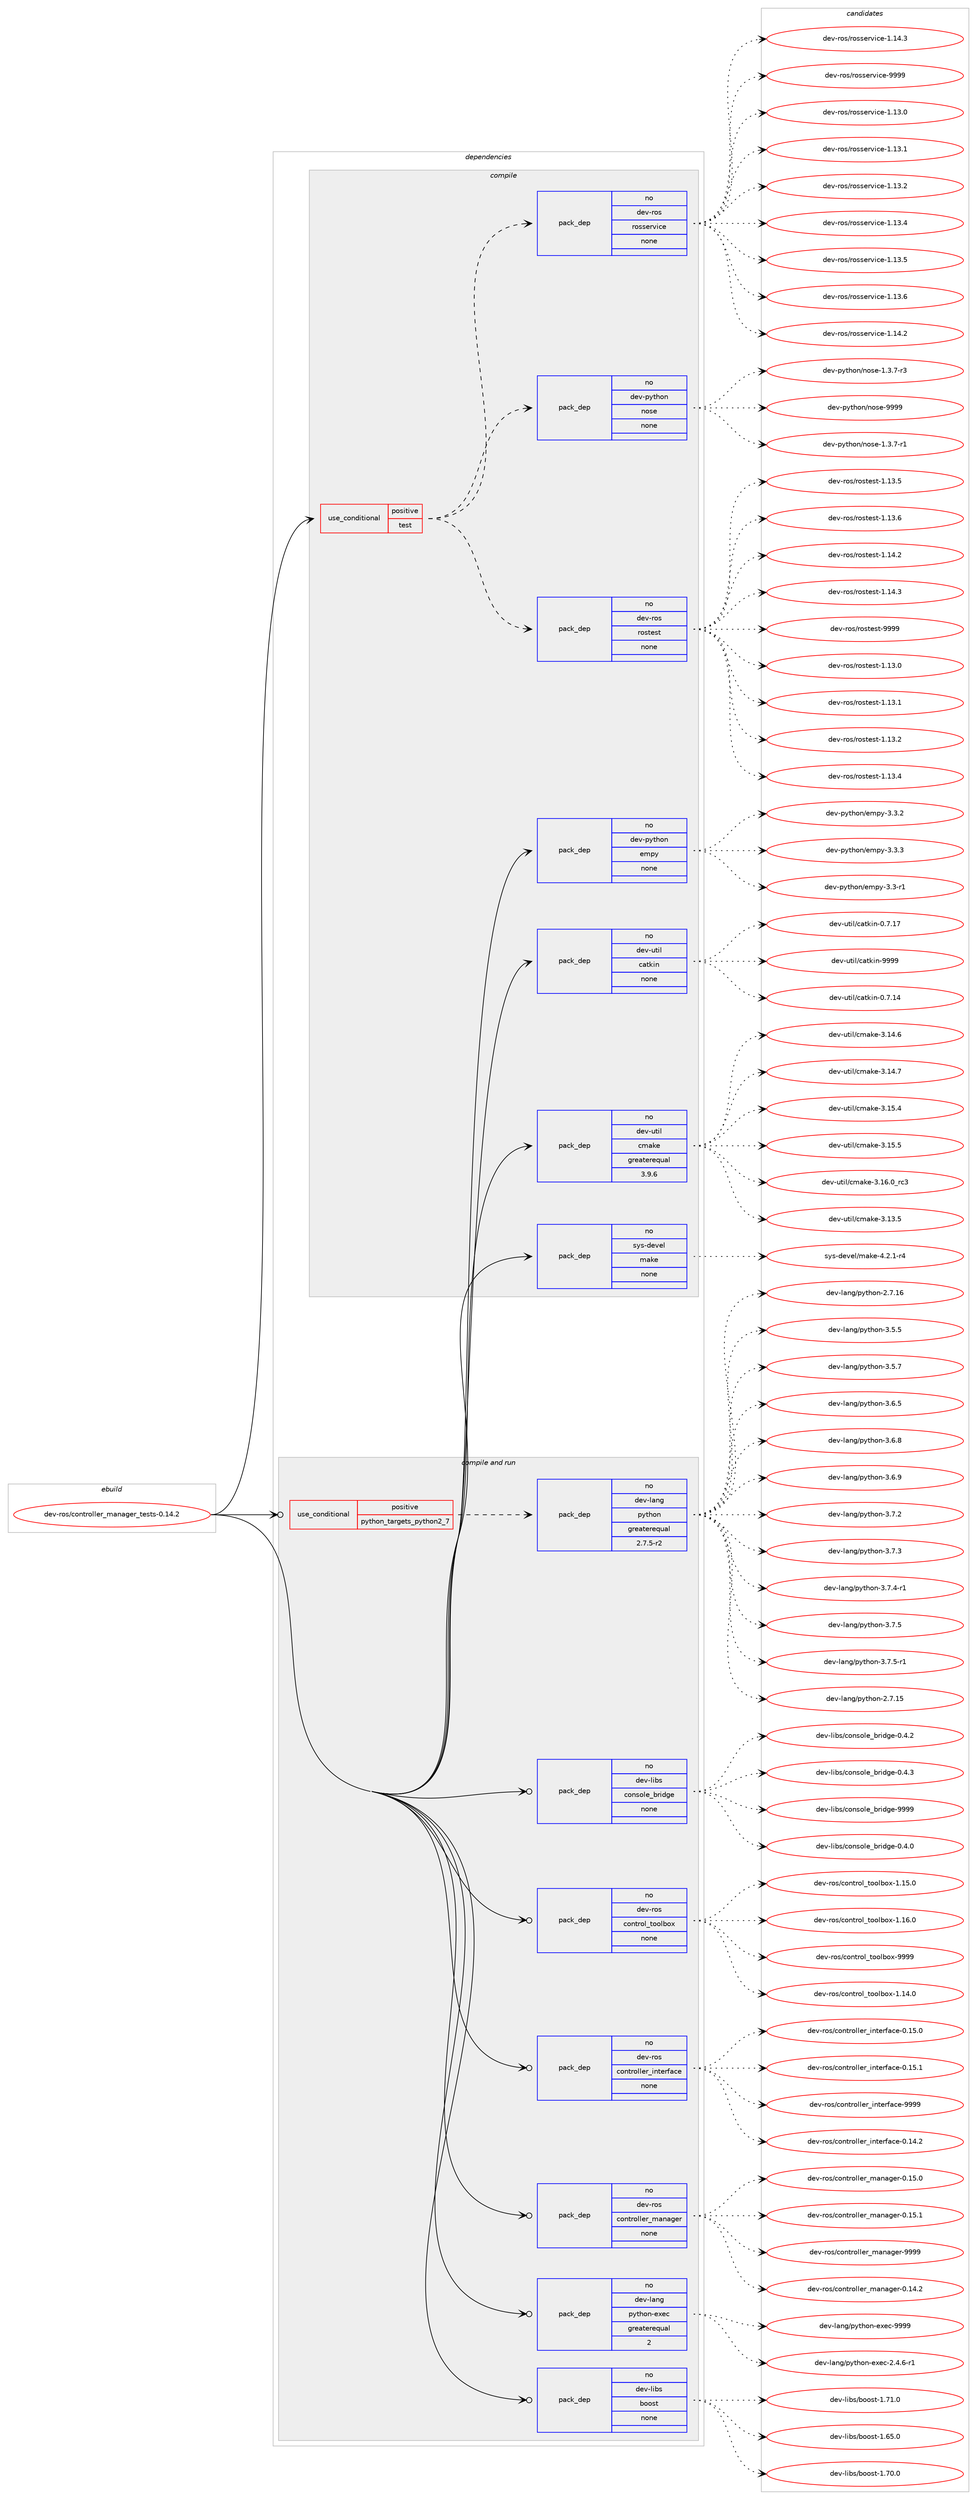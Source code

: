digraph prolog {

# *************
# Graph options
# *************

newrank=true;
concentrate=true;
compound=true;
graph [rankdir=LR,fontname=Helvetica,fontsize=10,ranksep=1.5];#, ranksep=2.5, nodesep=0.2];
edge  [arrowhead=vee];
node  [fontname=Helvetica,fontsize=10];

# **********
# The ebuild
# **********

subgraph cluster_leftcol {
color=gray;
rank=same;
label=<<i>ebuild</i>>;
id [label="dev-ros/controller_manager_tests-0.14.2", color=red, width=4, href="../dev-ros/controller_manager_tests-0.14.2.svg"];
}

# ****************
# The dependencies
# ****************

subgraph cluster_midcol {
color=gray;
label=<<i>dependencies</i>>;
subgraph cluster_compile {
fillcolor="#eeeeee";
style=filled;
label=<<i>compile</i>>;
subgraph cond152980 {
dependency650377 [label=<<TABLE BORDER="0" CELLBORDER="1" CELLSPACING="0" CELLPADDING="4"><TR><TD ROWSPAN="3" CELLPADDING="10">use_conditional</TD></TR><TR><TD>positive</TD></TR><TR><TD>test</TD></TR></TABLE>>, shape=none, color=red];
subgraph pack485491 {
dependency650378 [label=<<TABLE BORDER="0" CELLBORDER="1" CELLSPACING="0" CELLPADDING="4" WIDTH="220"><TR><TD ROWSPAN="6" CELLPADDING="30">pack_dep</TD></TR><TR><TD WIDTH="110">no</TD></TR><TR><TD>dev-ros</TD></TR><TR><TD>rostest</TD></TR><TR><TD>none</TD></TR><TR><TD></TD></TR></TABLE>>, shape=none, color=blue];
}
dependency650377:e -> dependency650378:w [weight=20,style="dashed",arrowhead="vee"];
subgraph pack485492 {
dependency650379 [label=<<TABLE BORDER="0" CELLBORDER="1" CELLSPACING="0" CELLPADDING="4" WIDTH="220"><TR><TD ROWSPAN="6" CELLPADDING="30">pack_dep</TD></TR><TR><TD WIDTH="110">no</TD></TR><TR><TD>dev-python</TD></TR><TR><TD>nose</TD></TR><TR><TD>none</TD></TR><TR><TD></TD></TR></TABLE>>, shape=none, color=blue];
}
dependency650377:e -> dependency650379:w [weight=20,style="dashed",arrowhead="vee"];
subgraph pack485493 {
dependency650380 [label=<<TABLE BORDER="0" CELLBORDER="1" CELLSPACING="0" CELLPADDING="4" WIDTH="220"><TR><TD ROWSPAN="6" CELLPADDING="30">pack_dep</TD></TR><TR><TD WIDTH="110">no</TD></TR><TR><TD>dev-ros</TD></TR><TR><TD>rosservice</TD></TR><TR><TD>none</TD></TR><TR><TD></TD></TR></TABLE>>, shape=none, color=blue];
}
dependency650377:e -> dependency650380:w [weight=20,style="dashed",arrowhead="vee"];
}
id:e -> dependency650377:w [weight=20,style="solid",arrowhead="vee"];
subgraph pack485494 {
dependency650381 [label=<<TABLE BORDER="0" CELLBORDER="1" CELLSPACING="0" CELLPADDING="4" WIDTH="220"><TR><TD ROWSPAN="6" CELLPADDING="30">pack_dep</TD></TR><TR><TD WIDTH="110">no</TD></TR><TR><TD>dev-python</TD></TR><TR><TD>empy</TD></TR><TR><TD>none</TD></TR><TR><TD></TD></TR></TABLE>>, shape=none, color=blue];
}
id:e -> dependency650381:w [weight=20,style="solid",arrowhead="vee"];
subgraph pack485495 {
dependency650382 [label=<<TABLE BORDER="0" CELLBORDER="1" CELLSPACING="0" CELLPADDING="4" WIDTH="220"><TR><TD ROWSPAN="6" CELLPADDING="30">pack_dep</TD></TR><TR><TD WIDTH="110">no</TD></TR><TR><TD>dev-util</TD></TR><TR><TD>catkin</TD></TR><TR><TD>none</TD></TR><TR><TD></TD></TR></TABLE>>, shape=none, color=blue];
}
id:e -> dependency650382:w [weight=20,style="solid",arrowhead="vee"];
subgraph pack485496 {
dependency650383 [label=<<TABLE BORDER="0" CELLBORDER="1" CELLSPACING="0" CELLPADDING="4" WIDTH="220"><TR><TD ROWSPAN="6" CELLPADDING="30">pack_dep</TD></TR><TR><TD WIDTH="110">no</TD></TR><TR><TD>dev-util</TD></TR><TR><TD>cmake</TD></TR><TR><TD>greaterequal</TD></TR><TR><TD>3.9.6</TD></TR></TABLE>>, shape=none, color=blue];
}
id:e -> dependency650383:w [weight=20,style="solid",arrowhead="vee"];
subgraph pack485497 {
dependency650384 [label=<<TABLE BORDER="0" CELLBORDER="1" CELLSPACING="0" CELLPADDING="4" WIDTH="220"><TR><TD ROWSPAN="6" CELLPADDING="30">pack_dep</TD></TR><TR><TD WIDTH="110">no</TD></TR><TR><TD>sys-devel</TD></TR><TR><TD>make</TD></TR><TR><TD>none</TD></TR><TR><TD></TD></TR></TABLE>>, shape=none, color=blue];
}
id:e -> dependency650384:w [weight=20,style="solid",arrowhead="vee"];
}
subgraph cluster_compileandrun {
fillcolor="#eeeeee";
style=filled;
label=<<i>compile and run</i>>;
subgraph cond152981 {
dependency650385 [label=<<TABLE BORDER="0" CELLBORDER="1" CELLSPACING="0" CELLPADDING="4"><TR><TD ROWSPAN="3" CELLPADDING="10">use_conditional</TD></TR><TR><TD>positive</TD></TR><TR><TD>python_targets_python2_7</TD></TR></TABLE>>, shape=none, color=red];
subgraph pack485498 {
dependency650386 [label=<<TABLE BORDER="0" CELLBORDER="1" CELLSPACING="0" CELLPADDING="4" WIDTH="220"><TR><TD ROWSPAN="6" CELLPADDING="30">pack_dep</TD></TR><TR><TD WIDTH="110">no</TD></TR><TR><TD>dev-lang</TD></TR><TR><TD>python</TD></TR><TR><TD>greaterequal</TD></TR><TR><TD>2.7.5-r2</TD></TR></TABLE>>, shape=none, color=blue];
}
dependency650385:e -> dependency650386:w [weight=20,style="dashed",arrowhead="vee"];
}
id:e -> dependency650385:w [weight=20,style="solid",arrowhead="odotvee"];
subgraph pack485499 {
dependency650387 [label=<<TABLE BORDER="0" CELLBORDER="1" CELLSPACING="0" CELLPADDING="4" WIDTH="220"><TR><TD ROWSPAN="6" CELLPADDING="30">pack_dep</TD></TR><TR><TD WIDTH="110">no</TD></TR><TR><TD>dev-lang</TD></TR><TR><TD>python-exec</TD></TR><TR><TD>greaterequal</TD></TR><TR><TD>2</TD></TR></TABLE>>, shape=none, color=blue];
}
id:e -> dependency650387:w [weight=20,style="solid",arrowhead="odotvee"];
subgraph pack485500 {
dependency650388 [label=<<TABLE BORDER="0" CELLBORDER="1" CELLSPACING="0" CELLPADDING="4" WIDTH="220"><TR><TD ROWSPAN="6" CELLPADDING="30">pack_dep</TD></TR><TR><TD WIDTH="110">no</TD></TR><TR><TD>dev-libs</TD></TR><TR><TD>boost</TD></TR><TR><TD>none</TD></TR><TR><TD></TD></TR></TABLE>>, shape=none, color=blue];
}
id:e -> dependency650388:w [weight=20,style="solid",arrowhead="odotvee"];
subgraph pack485501 {
dependency650389 [label=<<TABLE BORDER="0" CELLBORDER="1" CELLSPACING="0" CELLPADDING="4" WIDTH="220"><TR><TD ROWSPAN="6" CELLPADDING="30">pack_dep</TD></TR><TR><TD WIDTH="110">no</TD></TR><TR><TD>dev-libs</TD></TR><TR><TD>console_bridge</TD></TR><TR><TD>none</TD></TR><TR><TD></TD></TR></TABLE>>, shape=none, color=blue];
}
id:e -> dependency650389:w [weight=20,style="solid",arrowhead="odotvee"];
subgraph pack485502 {
dependency650390 [label=<<TABLE BORDER="0" CELLBORDER="1" CELLSPACING="0" CELLPADDING="4" WIDTH="220"><TR><TD ROWSPAN="6" CELLPADDING="30">pack_dep</TD></TR><TR><TD WIDTH="110">no</TD></TR><TR><TD>dev-ros</TD></TR><TR><TD>control_toolbox</TD></TR><TR><TD>none</TD></TR><TR><TD></TD></TR></TABLE>>, shape=none, color=blue];
}
id:e -> dependency650390:w [weight=20,style="solid",arrowhead="odotvee"];
subgraph pack485503 {
dependency650391 [label=<<TABLE BORDER="0" CELLBORDER="1" CELLSPACING="0" CELLPADDING="4" WIDTH="220"><TR><TD ROWSPAN="6" CELLPADDING="30">pack_dep</TD></TR><TR><TD WIDTH="110">no</TD></TR><TR><TD>dev-ros</TD></TR><TR><TD>controller_interface</TD></TR><TR><TD>none</TD></TR><TR><TD></TD></TR></TABLE>>, shape=none, color=blue];
}
id:e -> dependency650391:w [weight=20,style="solid",arrowhead="odotvee"];
subgraph pack485504 {
dependency650392 [label=<<TABLE BORDER="0" CELLBORDER="1" CELLSPACING="0" CELLPADDING="4" WIDTH="220"><TR><TD ROWSPAN="6" CELLPADDING="30">pack_dep</TD></TR><TR><TD WIDTH="110">no</TD></TR><TR><TD>dev-ros</TD></TR><TR><TD>controller_manager</TD></TR><TR><TD>none</TD></TR><TR><TD></TD></TR></TABLE>>, shape=none, color=blue];
}
id:e -> dependency650392:w [weight=20,style="solid",arrowhead="odotvee"];
}
subgraph cluster_run {
fillcolor="#eeeeee";
style=filled;
label=<<i>run</i>>;
}
}

# **************
# The candidates
# **************

subgraph cluster_choices {
rank=same;
color=gray;
label=<<i>candidates</i>>;

subgraph choice485491 {
color=black;
nodesep=1;
choice100101118451141111154711411111511610111511645494649514648 [label="dev-ros/rostest-1.13.0", color=red, width=4,href="../dev-ros/rostest-1.13.0.svg"];
choice100101118451141111154711411111511610111511645494649514649 [label="dev-ros/rostest-1.13.1", color=red, width=4,href="../dev-ros/rostest-1.13.1.svg"];
choice100101118451141111154711411111511610111511645494649514650 [label="dev-ros/rostest-1.13.2", color=red, width=4,href="../dev-ros/rostest-1.13.2.svg"];
choice100101118451141111154711411111511610111511645494649514652 [label="dev-ros/rostest-1.13.4", color=red, width=4,href="../dev-ros/rostest-1.13.4.svg"];
choice100101118451141111154711411111511610111511645494649514653 [label="dev-ros/rostest-1.13.5", color=red, width=4,href="../dev-ros/rostest-1.13.5.svg"];
choice100101118451141111154711411111511610111511645494649514654 [label="dev-ros/rostest-1.13.6", color=red, width=4,href="../dev-ros/rostest-1.13.6.svg"];
choice100101118451141111154711411111511610111511645494649524650 [label="dev-ros/rostest-1.14.2", color=red, width=4,href="../dev-ros/rostest-1.14.2.svg"];
choice100101118451141111154711411111511610111511645494649524651 [label="dev-ros/rostest-1.14.3", color=red, width=4,href="../dev-ros/rostest-1.14.3.svg"];
choice10010111845114111115471141111151161011151164557575757 [label="dev-ros/rostest-9999", color=red, width=4,href="../dev-ros/rostest-9999.svg"];
dependency650378:e -> choice100101118451141111154711411111511610111511645494649514648:w [style=dotted,weight="100"];
dependency650378:e -> choice100101118451141111154711411111511610111511645494649514649:w [style=dotted,weight="100"];
dependency650378:e -> choice100101118451141111154711411111511610111511645494649514650:w [style=dotted,weight="100"];
dependency650378:e -> choice100101118451141111154711411111511610111511645494649514652:w [style=dotted,weight="100"];
dependency650378:e -> choice100101118451141111154711411111511610111511645494649514653:w [style=dotted,weight="100"];
dependency650378:e -> choice100101118451141111154711411111511610111511645494649514654:w [style=dotted,weight="100"];
dependency650378:e -> choice100101118451141111154711411111511610111511645494649524650:w [style=dotted,weight="100"];
dependency650378:e -> choice100101118451141111154711411111511610111511645494649524651:w [style=dotted,weight="100"];
dependency650378:e -> choice10010111845114111115471141111151161011151164557575757:w [style=dotted,weight="100"];
}
subgraph choice485492 {
color=black;
nodesep=1;
choice10010111845112121116104111110471101111151014549465146554511449 [label="dev-python/nose-1.3.7-r1", color=red, width=4,href="../dev-python/nose-1.3.7-r1.svg"];
choice10010111845112121116104111110471101111151014549465146554511451 [label="dev-python/nose-1.3.7-r3", color=red, width=4,href="../dev-python/nose-1.3.7-r3.svg"];
choice10010111845112121116104111110471101111151014557575757 [label="dev-python/nose-9999", color=red, width=4,href="../dev-python/nose-9999.svg"];
dependency650379:e -> choice10010111845112121116104111110471101111151014549465146554511449:w [style=dotted,weight="100"];
dependency650379:e -> choice10010111845112121116104111110471101111151014549465146554511451:w [style=dotted,weight="100"];
dependency650379:e -> choice10010111845112121116104111110471101111151014557575757:w [style=dotted,weight="100"];
}
subgraph choice485493 {
color=black;
nodesep=1;
choice10010111845114111115471141111151151011141181059910145494649514648 [label="dev-ros/rosservice-1.13.0", color=red, width=4,href="../dev-ros/rosservice-1.13.0.svg"];
choice10010111845114111115471141111151151011141181059910145494649514649 [label="dev-ros/rosservice-1.13.1", color=red, width=4,href="../dev-ros/rosservice-1.13.1.svg"];
choice10010111845114111115471141111151151011141181059910145494649514650 [label="dev-ros/rosservice-1.13.2", color=red, width=4,href="../dev-ros/rosservice-1.13.2.svg"];
choice10010111845114111115471141111151151011141181059910145494649514652 [label="dev-ros/rosservice-1.13.4", color=red, width=4,href="../dev-ros/rosservice-1.13.4.svg"];
choice10010111845114111115471141111151151011141181059910145494649514653 [label="dev-ros/rosservice-1.13.5", color=red, width=4,href="../dev-ros/rosservice-1.13.5.svg"];
choice10010111845114111115471141111151151011141181059910145494649514654 [label="dev-ros/rosservice-1.13.6", color=red, width=4,href="../dev-ros/rosservice-1.13.6.svg"];
choice10010111845114111115471141111151151011141181059910145494649524650 [label="dev-ros/rosservice-1.14.2", color=red, width=4,href="../dev-ros/rosservice-1.14.2.svg"];
choice10010111845114111115471141111151151011141181059910145494649524651 [label="dev-ros/rosservice-1.14.3", color=red, width=4,href="../dev-ros/rosservice-1.14.3.svg"];
choice1001011184511411111547114111115115101114118105991014557575757 [label="dev-ros/rosservice-9999", color=red, width=4,href="../dev-ros/rosservice-9999.svg"];
dependency650380:e -> choice10010111845114111115471141111151151011141181059910145494649514648:w [style=dotted,weight="100"];
dependency650380:e -> choice10010111845114111115471141111151151011141181059910145494649514649:w [style=dotted,weight="100"];
dependency650380:e -> choice10010111845114111115471141111151151011141181059910145494649514650:w [style=dotted,weight="100"];
dependency650380:e -> choice10010111845114111115471141111151151011141181059910145494649514652:w [style=dotted,weight="100"];
dependency650380:e -> choice10010111845114111115471141111151151011141181059910145494649514653:w [style=dotted,weight="100"];
dependency650380:e -> choice10010111845114111115471141111151151011141181059910145494649514654:w [style=dotted,weight="100"];
dependency650380:e -> choice10010111845114111115471141111151151011141181059910145494649524650:w [style=dotted,weight="100"];
dependency650380:e -> choice10010111845114111115471141111151151011141181059910145494649524651:w [style=dotted,weight="100"];
dependency650380:e -> choice1001011184511411111547114111115115101114118105991014557575757:w [style=dotted,weight="100"];
}
subgraph choice485494 {
color=black;
nodesep=1;
choice1001011184511212111610411111047101109112121455146514511449 [label="dev-python/empy-3.3-r1", color=red, width=4,href="../dev-python/empy-3.3-r1.svg"];
choice1001011184511212111610411111047101109112121455146514650 [label="dev-python/empy-3.3.2", color=red, width=4,href="../dev-python/empy-3.3.2.svg"];
choice1001011184511212111610411111047101109112121455146514651 [label="dev-python/empy-3.3.3", color=red, width=4,href="../dev-python/empy-3.3.3.svg"];
dependency650381:e -> choice1001011184511212111610411111047101109112121455146514511449:w [style=dotted,weight="100"];
dependency650381:e -> choice1001011184511212111610411111047101109112121455146514650:w [style=dotted,weight="100"];
dependency650381:e -> choice1001011184511212111610411111047101109112121455146514651:w [style=dotted,weight="100"];
}
subgraph choice485495 {
color=black;
nodesep=1;
choice1001011184511711610510847999711610710511045484655464952 [label="dev-util/catkin-0.7.14", color=red, width=4,href="../dev-util/catkin-0.7.14.svg"];
choice1001011184511711610510847999711610710511045484655464955 [label="dev-util/catkin-0.7.17", color=red, width=4,href="../dev-util/catkin-0.7.17.svg"];
choice100101118451171161051084799971161071051104557575757 [label="dev-util/catkin-9999", color=red, width=4,href="../dev-util/catkin-9999.svg"];
dependency650382:e -> choice1001011184511711610510847999711610710511045484655464952:w [style=dotted,weight="100"];
dependency650382:e -> choice1001011184511711610510847999711610710511045484655464955:w [style=dotted,weight="100"];
dependency650382:e -> choice100101118451171161051084799971161071051104557575757:w [style=dotted,weight="100"];
}
subgraph choice485496 {
color=black;
nodesep=1;
choice1001011184511711610510847991099710710145514649514653 [label="dev-util/cmake-3.13.5", color=red, width=4,href="../dev-util/cmake-3.13.5.svg"];
choice1001011184511711610510847991099710710145514649524654 [label="dev-util/cmake-3.14.6", color=red, width=4,href="../dev-util/cmake-3.14.6.svg"];
choice1001011184511711610510847991099710710145514649524655 [label="dev-util/cmake-3.14.7", color=red, width=4,href="../dev-util/cmake-3.14.7.svg"];
choice1001011184511711610510847991099710710145514649534652 [label="dev-util/cmake-3.15.4", color=red, width=4,href="../dev-util/cmake-3.15.4.svg"];
choice1001011184511711610510847991099710710145514649534653 [label="dev-util/cmake-3.15.5", color=red, width=4,href="../dev-util/cmake-3.15.5.svg"];
choice1001011184511711610510847991099710710145514649544648951149951 [label="dev-util/cmake-3.16.0_rc3", color=red, width=4,href="../dev-util/cmake-3.16.0_rc3.svg"];
dependency650383:e -> choice1001011184511711610510847991099710710145514649514653:w [style=dotted,weight="100"];
dependency650383:e -> choice1001011184511711610510847991099710710145514649524654:w [style=dotted,weight="100"];
dependency650383:e -> choice1001011184511711610510847991099710710145514649524655:w [style=dotted,weight="100"];
dependency650383:e -> choice1001011184511711610510847991099710710145514649534652:w [style=dotted,weight="100"];
dependency650383:e -> choice1001011184511711610510847991099710710145514649534653:w [style=dotted,weight="100"];
dependency650383:e -> choice1001011184511711610510847991099710710145514649544648951149951:w [style=dotted,weight="100"];
}
subgraph choice485497 {
color=black;
nodesep=1;
choice1151211154510010111810110847109971071014552465046494511452 [label="sys-devel/make-4.2.1-r4", color=red, width=4,href="../sys-devel/make-4.2.1-r4.svg"];
dependency650384:e -> choice1151211154510010111810110847109971071014552465046494511452:w [style=dotted,weight="100"];
}
subgraph choice485498 {
color=black;
nodesep=1;
choice10010111845108971101034711212111610411111045504655464953 [label="dev-lang/python-2.7.15", color=red, width=4,href="../dev-lang/python-2.7.15.svg"];
choice10010111845108971101034711212111610411111045504655464954 [label="dev-lang/python-2.7.16", color=red, width=4,href="../dev-lang/python-2.7.16.svg"];
choice100101118451089711010347112121116104111110455146534653 [label="dev-lang/python-3.5.5", color=red, width=4,href="../dev-lang/python-3.5.5.svg"];
choice100101118451089711010347112121116104111110455146534655 [label="dev-lang/python-3.5.7", color=red, width=4,href="../dev-lang/python-3.5.7.svg"];
choice100101118451089711010347112121116104111110455146544653 [label="dev-lang/python-3.6.5", color=red, width=4,href="../dev-lang/python-3.6.5.svg"];
choice100101118451089711010347112121116104111110455146544656 [label="dev-lang/python-3.6.8", color=red, width=4,href="../dev-lang/python-3.6.8.svg"];
choice100101118451089711010347112121116104111110455146544657 [label="dev-lang/python-3.6.9", color=red, width=4,href="../dev-lang/python-3.6.9.svg"];
choice100101118451089711010347112121116104111110455146554650 [label="dev-lang/python-3.7.2", color=red, width=4,href="../dev-lang/python-3.7.2.svg"];
choice100101118451089711010347112121116104111110455146554651 [label="dev-lang/python-3.7.3", color=red, width=4,href="../dev-lang/python-3.7.3.svg"];
choice1001011184510897110103471121211161041111104551465546524511449 [label="dev-lang/python-3.7.4-r1", color=red, width=4,href="../dev-lang/python-3.7.4-r1.svg"];
choice100101118451089711010347112121116104111110455146554653 [label="dev-lang/python-3.7.5", color=red, width=4,href="../dev-lang/python-3.7.5.svg"];
choice1001011184510897110103471121211161041111104551465546534511449 [label="dev-lang/python-3.7.5-r1", color=red, width=4,href="../dev-lang/python-3.7.5-r1.svg"];
dependency650386:e -> choice10010111845108971101034711212111610411111045504655464953:w [style=dotted,weight="100"];
dependency650386:e -> choice10010111845108971101034711212111610411111045504655464954:w [style=dotted,weight="100"];
dependency650386:e -> choice100101118451089711010347112121116104111110455146534653:w [style=dotted,weight="100"];
dependency650386:e -> choice100101118451089711010347112121116104111110455146534655:w [style=dotted,weight="100"];
dependency650386:e -> choice100101118451089711010347112121116104111110455146544653:w [style=dotted,weight="100"];
dependency650386:e -> choice100101118451089711010347112121116104111110455146544656:w [style=dotted,weight="100"];
dependency650386:e -> choice100101118451089711010347112121116104111110455146544657:w [style=dotted,weight="100"];
dependency650386:e -> choice100101118451089711010347112121116104111110455146554650:w [style=dotted,weight="100"];
dependency650386:e -> choice100101118451089711010347112121116104111110455146554651:w [style=dotted,weight="100"];
dependency650386:e -> choice1001011184510897110103471121211161041111104551465546524511449:w [style=dotted,weight="100"];
dependency650386:e -> choice100101118451089711010347112121116104111110455146554653:w [style=dotted,weight="100"];
dependency650386:e -> choice1001011184510897110103471121211161041111104551465546534511449:w [style=dotted,weight="100"];
}
subgraph choice485499 {
color=black;
nodesep=1;
choice10010111845108971101034711212111610411111045101120101994550465246544511449 [label="dev-lang/python-exec-2.4.6-r1", color=red, width=4,href="../dev-lang/python-exec-2.4.6-r1.svg"];
choice10010111845108971101034711212111610411111045101120101994557575757 [label="dev-lang/python-exec-9999", color=red, width=4,href="../dev-lang/python-exec-9999.svg"];
dependency650387:e -> choice10010111845108971101034711212111610411111045101120101994550465246544511449:w [style=dotted,weight="100"];
dependency650387:e -> choice10010111845108971101034711212111610411111045101120101994557575757:w [style=dotted,weight="100"];
}
subgraph choice485500 {
color=black;
nodesep=1;
choice1001011184510810598115479811111111511645494654534648 [label="dev-libs/boost-1.65.0", color=red, width=4,href="../dev-libs/boost-1.65.0.svg"];
choice1001011184510810598115479811111111511645494655484648 [label="dev-libs/boost-1.70.0", color=red, width=4,href="../dev-libs/boost-1.70.0.svg"];
choice1001011184510810598115479811111111511645494655494648 [label="dev-libs/boost-1.71.0", color=red, width=4,href="../dev-libs/boost-1.71.0.svg"];
dependency650388:e -> choice1001011184510810598115479811111111511645494654534648:w [style=dotted,weight="100"];
dependency650388:e -> choice1001011184510810598115479811111111511645494655484648:w [style=dotted,weight="100"];
dependency650388:e -> choice1001011184510810598115479811111111511645494655494648:w [style=dotted,weight="100"];
}
subgraph choice485501 {
color=black;
nodesep=1;
choice100101118451081059811547991111101151111081019598114105100103101454846524648 [label="dev-libs/console_bridge-0.4.0", color=red, width=4,href="../dev-libs/console_bridge-0.4.0.svg"];
choice100101118451081059811547991111101151111081019598114105100103101454846524650 [label="dev-libs/console_bridge-0.4.2", color=red, width=4,href="../dev-libs/console_bridge-0.4.2.svg"];
choice100101118451081059811547991111101151111081019598114105100103101454846524651 [label="dev-libs/console_bridge-0.4.3", color=red, width=4,href="../dev-libs/console_bridge-0.4.3.svg"];
choice1001011184510810598115479911111011511110810195981141051001031014557575757 [label="dev-libs/console_bridge-9999", color=red, width=4,href="../dev-libs/console_bridge-9999.svg"];
dependency650389:e -> choice100101118451081059811547991111101151111081019598114105100103101454846524648:w [style=dotted,weight="100"];
dependency650389:e -> choice100101118451081059811547991111101151111081019598114105100103101454846524650:w [style=dotted,weight="100"];
dependency650389:e -> choice100101118451081059811547991111101151111081019598114105100103101454846524651:w [style=dotted,weight="100"];
dependency650389:e -> choice1001011184510810598115479911111011511110810195981141051001031014557575757:w [style=dotted,weight="100"];
}
subgraph choice485502 {
color=black;
nodesep=1;
choice100101118451141111154799111110116114111108951161111111089811112045494649524648 [label="dev-ros/control_toolbox-1.14.0", color=red, width=4,href="../dev-ros/control_toolbox-1.14.0.svg"];
choice100101118451141111154799111110116114111108951161111111089811112045494649534648 [label="dev-ros/control_toolbox-1.15.0", color=red, width=4,href="../dev-ros/control_toolbox-1.15.0.svg"];
choice100101118451141111154799111110116114111108951161111111089811112045494649544648 [label="dev-ros/control_toolbox-1.16.0", color=red, width=4,href="../dev-ros/control_toolbox-1.16.0.svg"];
choice10010111845114111115479911111011611411110895116111111108981111204557575757 [label="dev-ros/control_toolbox-9999", color=red, width=4,href="../dev-ros/control_toolbox-9999.svg"];
dependency650390:e -> choice100101118451141111154799111110116114111108951161111111089811112045494649524648:w [style=dotted,weight="100"];
dependency650390:e -> choice100101118451141111154799111110116114111108951161111111089811112045494649534648:w [style=dotted,weight="100"];
dependency650390:e -> choice100101118451141111154799111110116114111108951161111111089811112045494649544648:w [style=dotted,weight="100"];
dependency650390:e -> choice10010111845114111115479911111011611411110895116111111108981111204557575757:w [style=dotted,weight="100"];
}
subgraph choice485503 {
color=black;
nodesep=1;
choice10010111845114111115479911111011611411110810810111495105110116101114102979910145484649524650 [label="dev-ros/controller_interface-0.14.2", color=red, width=4,href="../dev-ros/controller_interface-0.14.2.svg"];
choice10010111845114111115479911111011611411110810810111495105110116101114102979910145484649534648 [label="dev-ros/controller_interface-0.15.0", color=red, width=4,href="../dev-ros/controller_interface-0.15.0.svg"];
choice10010111845114111115479911111011611411110810810111495105110116101114102979910145484649534649 [label="dev-ros/controller_interface-0.15.1", color=red, width=4,href="../dev-ros/controller_interface-0.15.1.svg"];
choice1001011184511411111547991111101161141111081081011149510511011610111410297991014557575757 [label="dev-ros/controller_interface-9999", color=red, width=4,href="../dev-ros/controller_interface-9999.svg"];
dependency650391:e -> choice10010111845114111115479911111011611411110810810111495105110116101114102979910145484649524650:w [style=dotted,weight="100"];
dependency650391:e -> choice10010111845114111115479911111011611411110810810111495105110116101114102979910145484649534648:w [style=dotted,weight="100"];
dependency650391:e -> choice10010111845114111115479911111011611411110810810111495105110116101114102979910145484649534649:w [style=dotted,weight="100"];
dependency650391:e -> choice1001011184511411111547991111101161141111081081011149510511011610111410297991014557575757:w [style=dotted,weight="100"];
}
subgraph choice485504 {
color=black;
nodesep=1;
choice10010111845114111115479911111011611411110810810111495109971109710310111445484649524650 [label="dev-ros/controller_manager-0.14.2", color=red, width=4,href="../dev-ros/controller_manager-0.14.2.svg"];
choice10010111845114111115479911111011611411110810810111495109971109710310111445484649534648 [label="dev-ros/controller_manager-0.15.0", color=red, width=4,href="../dev-ros/controller_manager-0.15.0.svg"];
choice10010111845114111115479911111011611411110810810111495109971109710310111445484649534649 [label="dev-ros/controller_manager-0.15.1", color=red, width=4,href="../dev-ros/controller_manager-0.15.1.svg"];
choice1001011184511411111547991111101161141111081081011149510997110971031011144557575757 [label="dev-ros/controller_manager-9999", color=red, width=4,href="../dev-ros/controller_manager-9999.svg"];
dependency650392:e -> choice10010111845114111115479911111011611411110810810111495109971109710310111445484649524650:w [style=dotted,weight="100"];
dependency650392:e -> choice10010111845114111115479911111011611411110810810111495109971109710310111445484649534648:w [style=dotted,weight="100"];
dependency650392:e -> choice10010111845114111115479911111011611411110810810111495109971109710310111445484649534649:w [style=dotted,weight="100"];
dependency650392:e -> choice1001011184511411111547991111101161141111081081011149510997110971031011144557575757:w [style=dotted,weight="100"];
}
}

}
